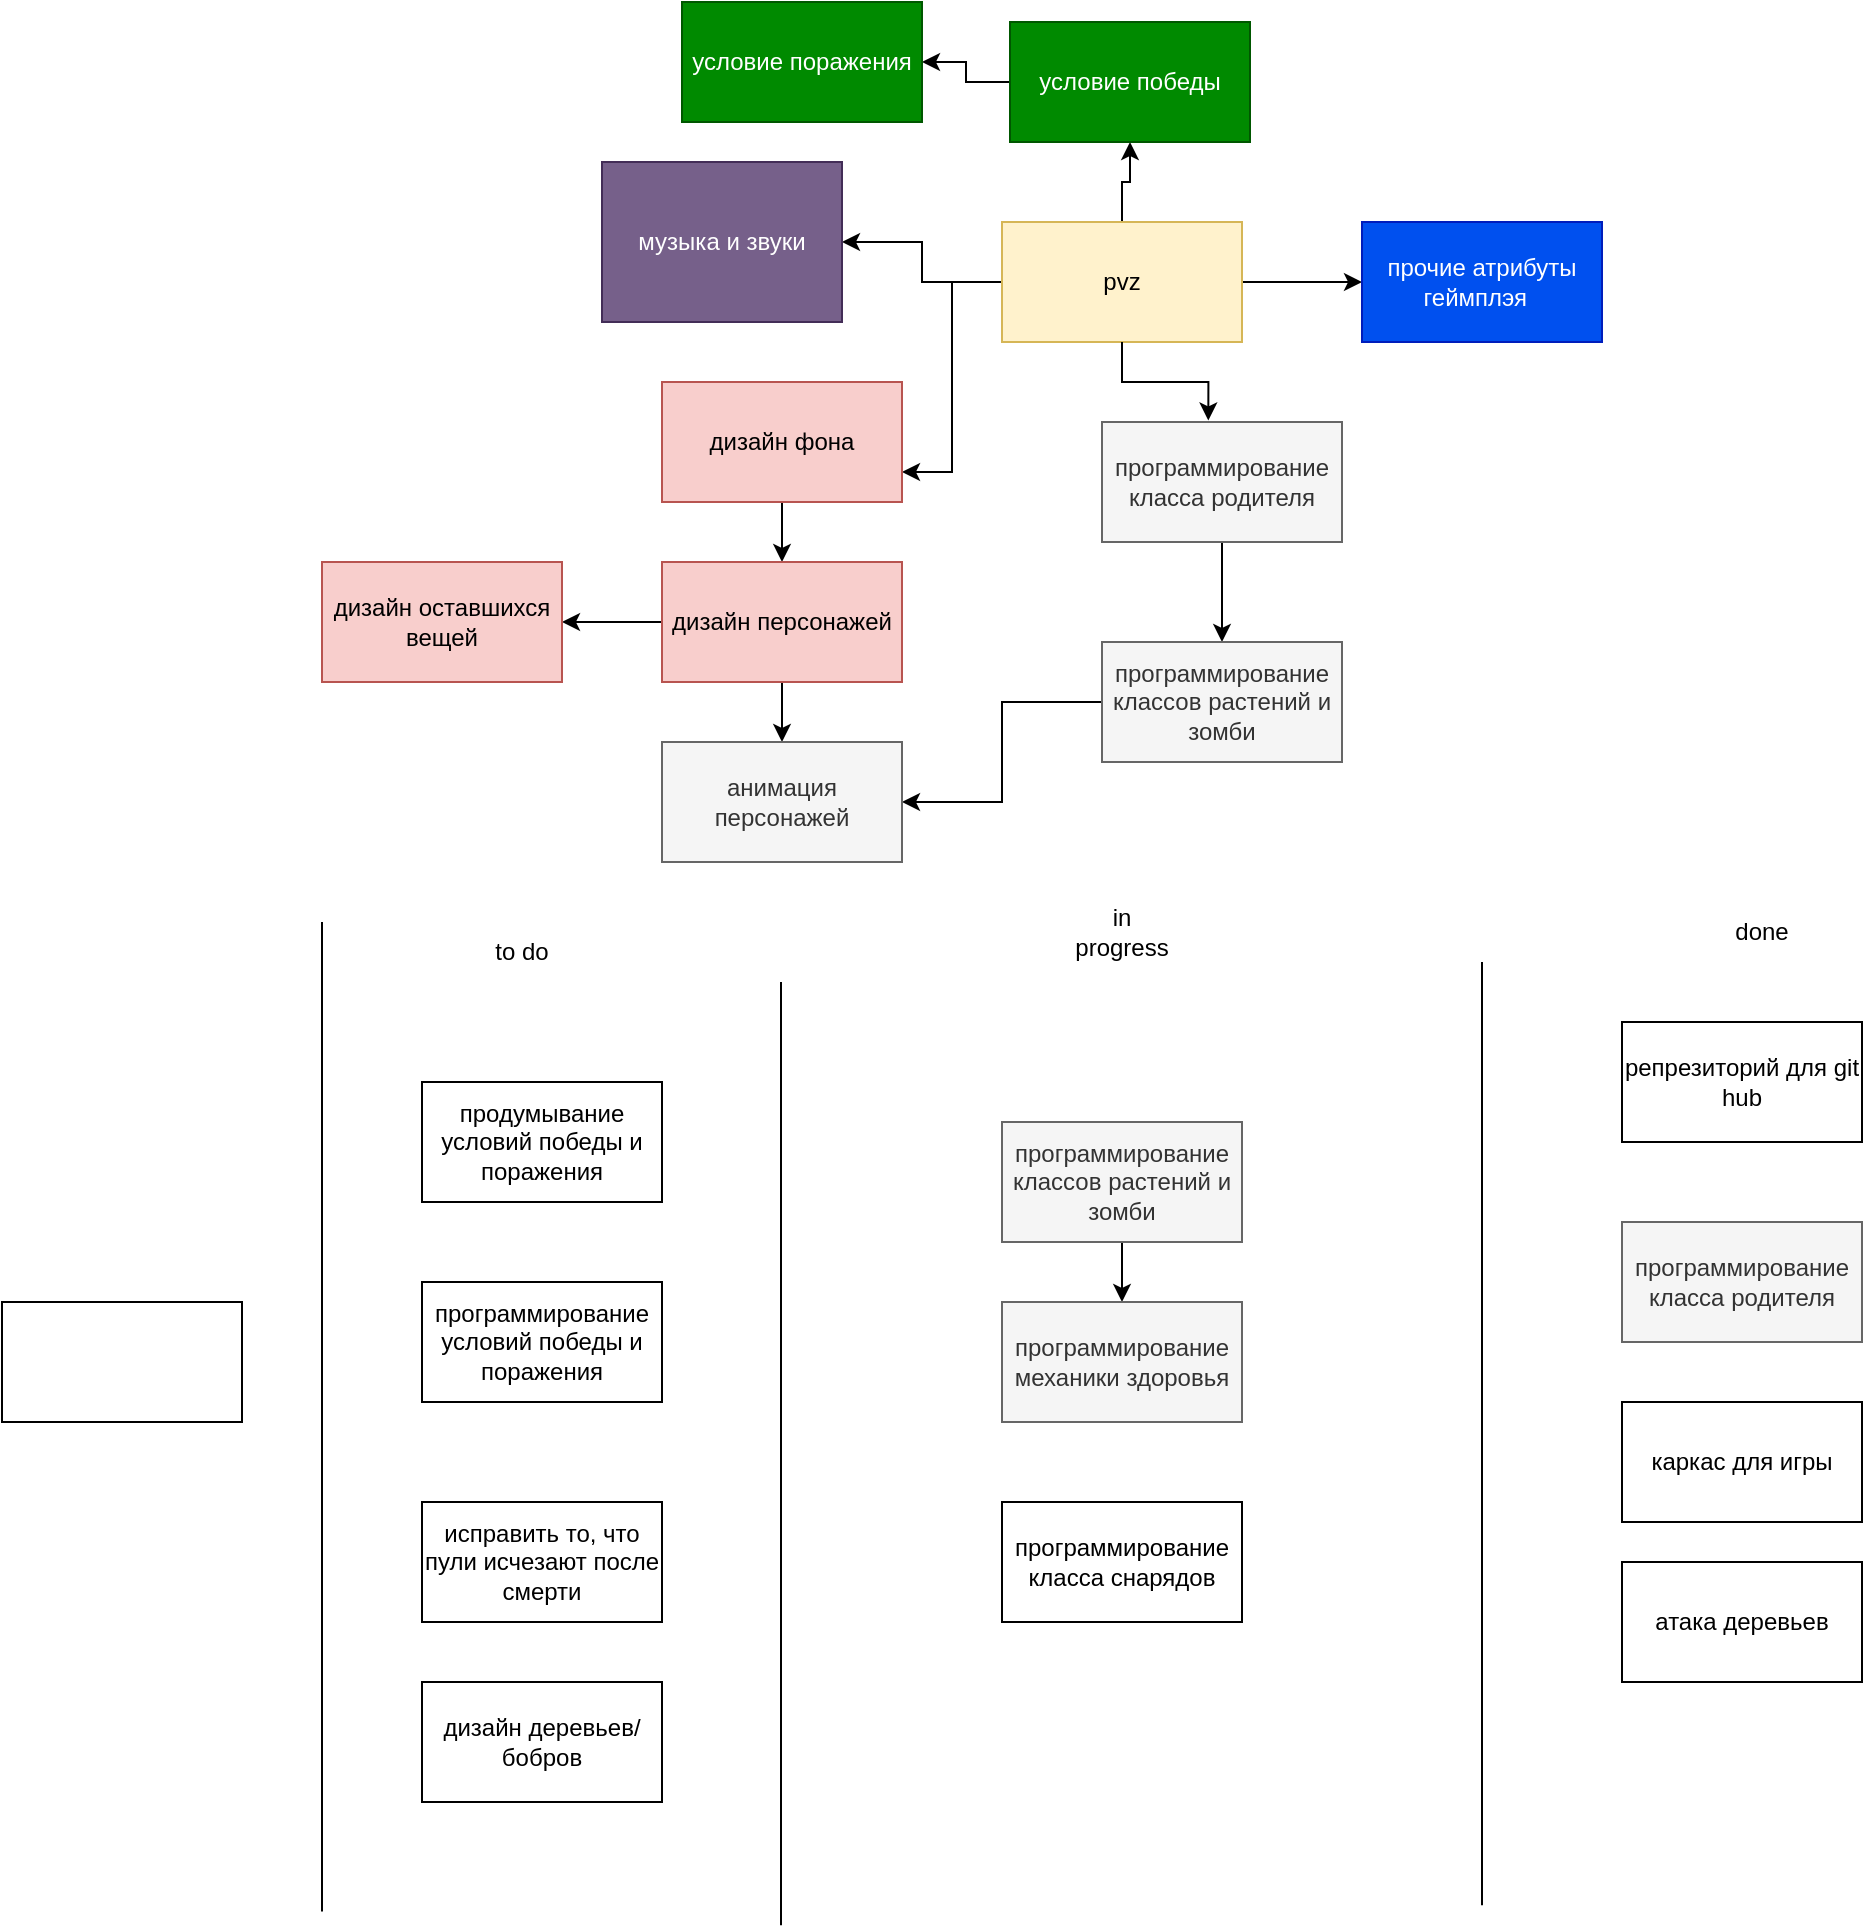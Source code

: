 <mxfile version="28.0.7">
  <diagram name="Страница — 1" id="tIC_WZ9eXxZFpHUOUbRm">
    <mxGraphModel dx="1869" dy="535" grid="1" gridSize="10" guides="1" tooltips="1" connect="1" arrows="1" fold="1" page="1" pageScale="1" pageWidth="827" pageHeight="1169" math="0" shadow="0">
      <root>
        <mxCell id="0" />
        <mxCell id="1" parent="0" />
        <mxCell id="f4q_rLJfOCP1jWnkGfgz-3" style="edgeStyle=orthogonalEdgeStyle;rounded=0;orthogonalLoop=1;jettySize=auto;html=1;entryX=1;entryY=0.75;entryDx=0;entryDy=0;" parent="1" source="f4q_rLJfOCP1jWnkGfgz-1" target="f4q_rLJfOCP1jWnkGfgz-2" edge="1">
          <mxGeometry relative="1" as="geometry" />
        </mxCell>
        <mxCell id="h_-lFZCpEvTqEN1pMqpe-6" style="edgeStyle=orthogonalEdgeStyle;rounded=0;orthogonalLoop=1;jettySize=auto;html=1;" parent="1" source="f4q_rLJfOCP1jWnkGfgz-1" target="h_-lFZCpEvTqEN1pMqpe-4" edge="1">
          <mxGeometry relative="1" as="geometry" />
        </mxCell>
        <mxCell id="h_-lFZCpEvTqEN1pMqpe-9" style="edgeStyle=orthogonalEdgeStyle;rounded=0;orthogonalLoop=1;jettySize=auto;html=1;entryX=0;entryY=0.5;entryDx=0;entryDy=0;" parent="1" source="f4q_rLJfOCP1jWnkGfgz-1" target="h_-lFZCpEvTqEN1pMqpe-8" edge="1">
          <mxGeometry relative="1" as="geometry" />
        </mxCell>
        <mxCell id="h_-lFZCpEvTqEN1pMqpe-11" style="edgeStyle=orthogonalEdgeStyle;rounded=0;orthogonalLoop=1;jettySize=auto;html=1;entryX=1;entryY=0.5;entryDx=0;entryDy=0;" parent="1" source="f4q_rLJfOCP1jWnkGfgz-1" target="h_-lFZCpEvTqEN1pMqpe-10" edge="1">
          <mxGeometry relative="1" as="geometry" />
        </mxCell>
        <mxCell id="f4q_rLJfOCP1jWnkGfgz-1" value="pvz" style="rounded=0;whiteSpace=wrap;html=1;fillColor=#fff2cc;strokeColor=#d6b656;" parent="1" vertex="1">
          <mxGeometry x="350" y="250" width="120" height="60" as="geometry" />
        </mxCell>
        <mxCell id="f4q_rLJfOCP1jWnkGfgz-5" style="edgeStyle=orthogonalEdgeStyle;rounded=0;orthogonalLoop=1;jettySize=auto;html=1;entryX=0.5;entryY=0;entryDx=0;entryDy=0;" parent="1" source="f4q_rLJfOCP1jWnkGfgz-2" target="f4q_rLJfOCP1jWnkGfgz-4" edge="1">
          <mxGeometry relative="1" as="geometry" />
        </mxCell>
        <mxCell id="f4q_rLJfOCP1jWnkGfgz-2" value="дизайн фона" style="rounded=0;whiteSpace=wrap;html=1;fillColor=#f8cecc;strokeColor=#b85450;" parent="1" vertex="1">
          <mxGeometry x="180" y="330" width="120" height="60" as="geometry" />
        </mxCell>
        <mxCell id="f4q_rLJfOCP1jWnkGfgz-9" style="edgeStyle=orthogonalEdgeStyle;rounded=0;orthogonalLoop=1;jettySize=auto;html=1;entryX=1;entryY=0.5;entryDx=0;entryDy=0;" parent="1" source="f4q_rLJfOCP1jWnkGfgz-4" target="f4q_rLJfOCP1jWnkGfgz-6" edge="1">
          <mxGeometry relative="1" as="geometry" />
        </mxCell>
        <mxCell id="h_-lFZCpEvTqEN1pMqpe-13" style="edgeStyle=orthogonalEdgeStyle;rounded=0;orthogonalLoop=1;jettySize=auto;html=1;" parent="1" source="f4q_rLJfOCP1jWnkGfgz-4" target="h_-lFZCpEvTqEN1pMqpe-12" edge="1">
          <mxGeometry relative="1" as="geometry" />
        </mxCell>
        <mxCell id="f4q_rLJfOCP1jWnkGfgz-4" value="дизайн персонажей" style="rounded=0;whiteSpace=wrap;html=1;fillColor=#f8cecc;strokeColor=#b85450;" parent="1" vertex="1">
          <mxGeometry x="180" y="420" width="120" height="60" as="geometry" />
        </mxCell>
        <mxCell id="f4q_rLJfOCP1jWnkGfgz-6" value="дизайн оставшихся вещей" style="rounded=0;whiteSpace=wrap;html=1;fillColor=#f8cecc;strokeColor=#b85450;" parent="1" vertex="1">
          <mxGeometry x="10" y="420" width="120" height="60" as="geometry" />
        </mxCell>
        <mxCell id="h_-lFZCpEvTqEN1pMqpe-3" style="edgeStyle=orthogonalEdgeStyle;rounded=0;orthogonalLoop=1;jettySize=auto;html=1;entryX=0.5;entryY=0;entryDx=0;entryDy=0;" parent="1" source="f4q_rLJfOCP1jWnkGfgz-10" target="h_-lFZCpEvTqEN1pMqpe-1" edge="1">
          <mxGeometry relative="1" as="geometry" />
        </mxCell>
        <mxCell id="f4q_rLJfOCP1jWnkGfgz-10" value="программирование класса родителя" style="rounded=0;whiteSpace=wrap;html=1;fillColor=#f5f5f5;fontColor=#333333;strokeColor=#666666;" parent="1" vertex="1">
          <mxGeometry x="400" y="350" width="120" height="60" as="geometry" />
        </mxCell>
        <mxCell id="h_-lFZCpEvTqEN1pMqpe-14" style="edgeStyle=orthogonalEdgeStyle;rounded=0;orthogonalLoop=1;jettySize=auto;html=1;entryX=1;entryY=0.5;entryDx=0;entryDy=0;" parent="1" source="h_-lFZCpEvTqEN1pMqpe-1" target="h_-lFZCpEvTqEN1pMqpe-12" edge="1">
          <mxGeometry relative="1" as="geometry" />
        </mxCell>
        <mxCell id="h_-lFZCpEvTqEN1pMqpe-1" value="программирование классов растений и зомби" style="rounded=0;whiteSpace=wrap;html=1;fillColor=#f5f5f5;fontColor=#333333;strokeColor=#666666;" parent="1" vertex="1">
          <mxGeometry x="400" y="460" width="120" height="60" as="geometry" />
        </mxCell>
        <mxCell id="h_-lFZCpEvTqEN1pMqpe-2" style="edgeStyle=orthogonalEdgeStyle;rounded=0;orthogonalLoop=1;jettySize=auto;html=1;entryX=0.443;entryY=-0.013;entryDx=0;entryDy=0;entryPerimeter=0;" parent="1" source="f4q_rLJfOCP1jWnkGfgz-1" target="f4q_rLJfOCP1jWnkGfgz-10" edge="1">
          <mxGeometry relative="1" as="geometry" />
        </mxCell>
        <mxCell id="h_-lFZCpEvTqEN1pMqpe-7" style="edgeStyle=orthogonalEdgeStyle;rounded=0;orthogonalLoop=1;jettySize=auto;html=1;entryX=1;entryY=0.5;entryDx=0;entryDy=0;" parent="1" source="h_-lFZCpEvTqEN1pMqpe-4" target="h_-lFZCpEvTqEN1pMqpe-5" edge="1">
          <mxGeometry relative="1" as="geometry" />
        </mxCell>
        <mxCell id="h_-lFZCpEvTqEN1pMqpe-4" value="условие победы" style="rounded=0;whiteSpace=wrap;html=1;fillColor=#008a00;fontColor=#ffffff;strokeColor=#005700;" parent="1" vertex="1">
          <mxGeometry x="354" y="150" width="120" height="60" as="geometry" />
        </mxCell>
        <mxCell id="h_-lFZCpEvTqEN1pMqpe-5" value="условие поражения" style="rounded=0;whiteSpace=wrap;html=1;fillColor=#008a00;fontColor=#ffffff;strokeColor=#005700;" parent="1" vertex="1">
          <mxGeometry x="190" y="140" width="120" height="60" as="geometry" />
        </mxCell>
        <mxCell id="h_-lFZCpEvTqEN1pMqpe-8" value="прочие атрибуты геймплэя&amp;nbsp;&amp;nbsp;" style="rounded=0;whiteSpace=wrap;html=1;fillColor=#0050ef;fontColor=#ffffff;strokeColor=#001DBC;" parent="1" vertex="1">
          <mxGeometry x="530" y="250" width="120" height="60" as="geometry" />
        </mxCell>
        <mxCell id="h_-lFZCpEvTqEN1pMqpe-10" value="музыка и звуки" style="rounded=0;whiteSpace=wrap;html=1;fillColor=#76608a;fontColor=#ffffff;strokeColor=#432D57;" parent="1" vertex="1">
          <mxGeometry x="150" y="220" width="120" height="80" as="geometry" />
        </mxCell>
        <mxCell id="h_-lFZCpEvTqEN1pMqpe-12" value="анимация персонажей" style="rounded=0;whiteSpace=wrap;html=1;fillColor=#f5f5f5;fontColor=#333333;strokeColor=#666666;" parent="1" vertex="1">
          <mxGeometry x="180" y="510" width="120" height="60" as="geometry" />
        </mxCell>
        <mxCell id="h_-lFZCpEvTqEN1pMqpe-15" value="" style="endArrow=none;html=1;rounded=0;" parent="1" edge="1">
          <mxGeometry width="50" height="50" relative="1" as="geometry">
            <mxPoint x="590" y="1091.6" as="sourcePoint" />
            <mxPoint x="590" y="620.0" as="targetPoint" />
          </mxGeometry>
        </mxCell>
        <mxCell id="h_-lFZCpEvTqEN1pMqpe-17" value="" style="endArrow=none;html=1;rounded=0;" parent="1" edge="1">
          <mxGeometry width="50" height="50" relative="1" as="geometry">
            <mxPoint x="239.5" y="1101.6" as="sourcePoint" />
            <mxPoint x="239.5" y="630" as="targetPoint" />
          </mxGeometry>
        </mxCell>
        <mxCell id="h_-lFZCpEvTqEN1pMqpe-18" value="программирование класса родителя" style="rounded=0;whiteSpace=wrap;html=1;fillColor=#f5f5f5;fontColor=#333333;strokeColor=#666666;" parent="1" vertex="1">
          <mxGeometry x="660" y="750" width="120" height="60" as="geometry" />
        </mxCell>
        <mxCell id="cspzs5Am_i9SIenbNEfv-2" value="" style="edgeStyle=orthogonalEdgeStyle;rounded=0;orthogonalLoop=1;jettySize=auto;html=1;" edge="1" parent="1" source="h_-lFZCpEvTqEN1pMqpe-19" target="cspzs5Am_i9SIenbNEfv-1">
          <mxGeometry relative="1" as="geometry" />
        </mxCell>
        <mxCell id="h_-lFZCpEvTqEN1pMqpe-19" value="программирование классов растений и зомби" style="rounded=0;whiteSpace=wrap;html=1;fillColor=#f5f5f5;fontColor=#333333;strokeColor=#666666;" parent="1" vertex="1">
          <mxGeometry x="350" y="700" width="120" height="60" as="geometry" />
        </mxCell>
        <mxCell id="h_-lFZCpEvTqEN1pMqpe-20" value="каркас для игры" style="rounded=0;whiteSpace=wrap;html=1;" parent="1" vertex="1">
          <mxGeometry x="660" y="840" width="120" height="60" as="geometry" />
        </mxCell>
        <mxCell id="h_-lFZCpEvTqEN1pMqpe-21" value="to do" style="text;html=1;align=center;verticalAlign=middle;whiteSpace=wrap;rounded=0;" parent="1" vertex="1">
          <mxGeometry x="80" y="600" width="60" height="30" as="geometry" />
        </mxCell>
        <mxCell id="h_-lFZCpEvTqEN1pMqpe-23" value="in progress" style="text;html=1;align=center;verticalAlign=middle;whiteSpace=wrap;rounded=0;" parent="1" vertex="1">
          <mxGeometry x="380" y="590" width="60" height="30" as="geometry" />
        </mxCell>
        <mxCell id="h_-lFZCpEvTqEN1pMqpe-24" value="done" style="text;html=1;align=center;verticalAlign=middle;whiteSpace=wrap;rounded=0;" parent="1" vertex="1">
          <mxGeometry x="700" y="590" width="60" height="30" as="geometry" />
        </mxCell>
        <mxCell id="h_-lFZCpEvTqEN1pMqpe-25" value="репрезиторий для git hub" style="rounded=0;whiteSpace=wrap;html=1;" parent="1" vertex="1">
          <mxGeometry x="660" y="650" width="120" height="60" as="geometry" />
        </mxCell>
        <mxCell id="_D48tTqGxJVYKfi6PD5n-1" value="продумывание условий победы и поражения" style="rounded=0;whiteSpace=wrap;html=1;" parent="1" vertex="1">
          <mxGeometry x="60" y="680" width="120" height="60" as="geometry" />
        </mxCell>
        <mxCell id="_D48tTqGxJVYKfi6PD5n-2" value="программирование класса снарядов" style="rounded=0;whiteSpace=wrap;html=1;" parent="1" vertex="1">
          <mxGeometry x="350" y="890" width="120" height="60" as="geometry" />
        </mxCell>
        <mxCell id="ERfBGgnuThSla5-Emcdq-4" value="" style="rounded=0;whiteSpace=wrap;html=1;" parent="1" vertex="1">
          <mxGeometry x="-150" y="790" width="120" height="60" as="geometry" />
        </mxCell>
        <mxCell id="ERfBGgnuThSla5-Emcdq-5" value="" style="endArrow=none;html=1;rounded=0;" parent="1" edge="1">
          <mxGeometry width="50" height="50" relative="1" as="geometry">
            <mxPoint x="10" y="1094.8" as="sourcePoint" />
            <mxPoint x="10" y="600" as="targetPoint" />
          </mxGeometry>
        </mxCell>
        <mxCell id="Z3wOupk7eeq7DRk69V82-1" value="программирование условий победы и поражения" style="rounded=0;whiteSpace=wrap;html=1;" parent="1" vertex="1">
          <mxGeometry x="60" y="780" width="120" height="60" as="geometry" />
        </mxCell>
        <mxCell id="cspzs5Am_i9SIenbNEfv-1" value="программирование механики здоровья" style="whiteSpace=wrap;html=1;fillColor=#f5f5f5;strokeColor=#666666;fontColor=#333333;rounded=0;" vertex="1" parent="1">
          <mxGeometry x="350" y="790" width="120" height="60" as="geometry" />
        </mxCell>
        <mxCell id="cspzs5Am_i9SIenbNEfv-3" value="атака деревьев" style="whiteSpace=wrap;html=1;rounded=0;" vertex="1" parent="1">
          <mxGeometry x="660" y="920" width="120" height="60" as="geometry" />
        </mxCell>
        <mxCell id="cspzs5Am_i9SIenbNEfv-5" value="исправить то, что пули исчезают после смерти" style="rounded=0;whiteSpace=wrap;html=1;" vertex="1" parent="1">
          <mxGeometry x="60" y="890" width="120" height="60" as="geometry" />
        </mxCell>
        <mxCell id="cspzs5Am_i9SIenbNEfv-6" value="дизайн деревьев/бобров" style="rounded=0;whiteSpace=wrap;html=1;" vertex="1" parent="1">
          <mxGeometry x="60" y="980" width="120" height="60" as="geometry" />
        </mxCell>
      </root>
    </mxGraphModel>
  </diagram>
</mxfile>
